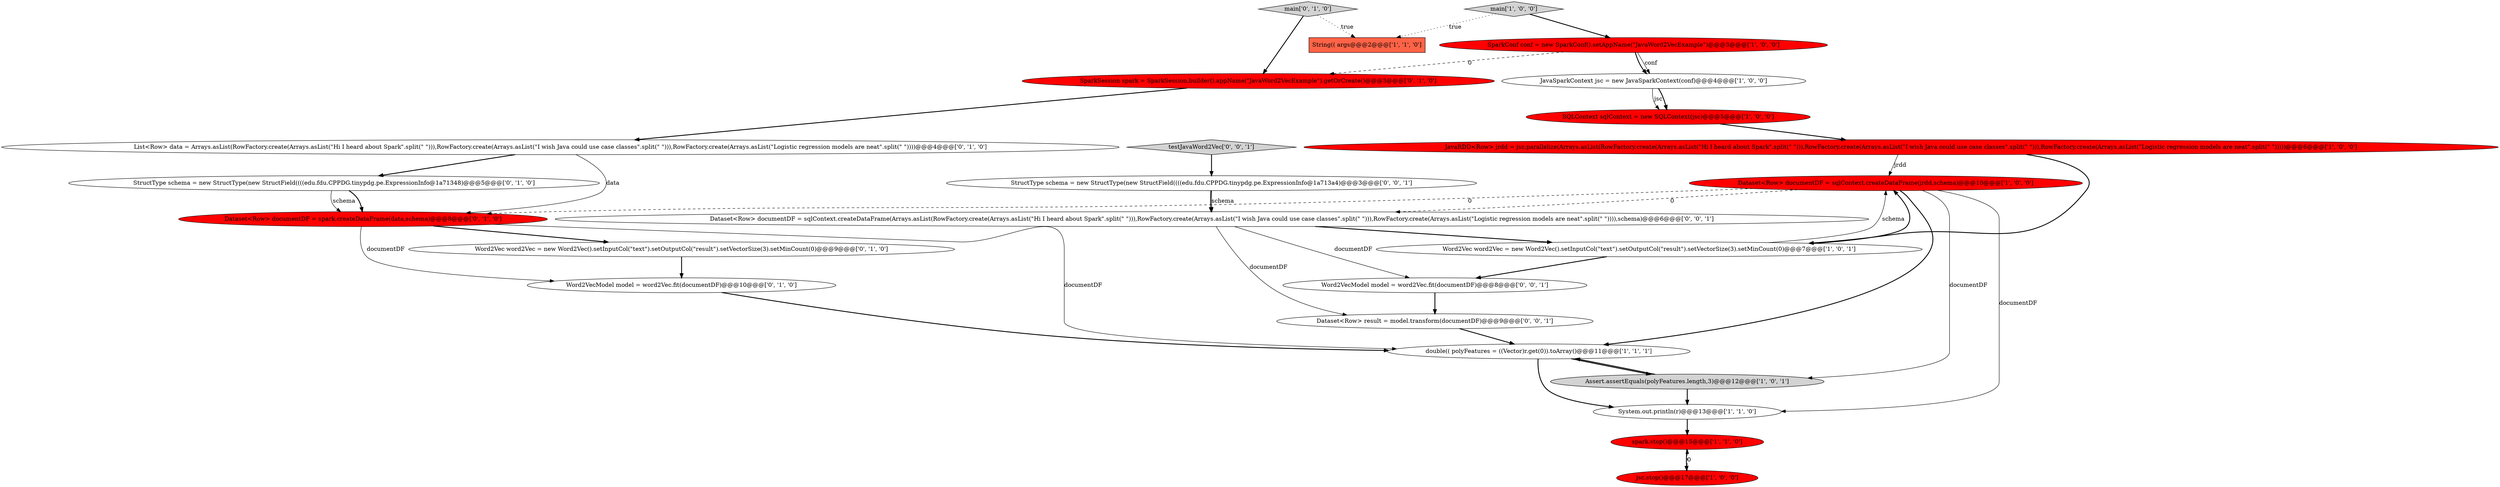 digraph {
15 [style = filled, label = "SparkSession spark = SparkSession.builder().appName(\"JavaWord2VecExample\").getOrCreate()@@@3@@@['0', '1', '0']", fillcolor = red, shape = ellipse image = "AAA1AAABBB2BBB"];
16 [style = filled, label = "StructType schema = new StructType(new StructField((((edu.fdu.CPPDG.tinypdg.pe.ExpressionInfo@1a71348)@@@5@@@['0', '1', '0']", fillcolor = white, shape = ellipse image = "AAA0AAABBB2BBB"];
1 [style = filled, label = "Dataset<Row> documentDF = sqlContext.createDataFrame(jrdd,schema)@@@10@@@['1', '0', '0']", fillcolor = red, shape = ellipse image = "AAA1AAABBB1BBB"];
6 [style = filled, label = "Assert.assertEquals(polyFeatures.length,3)@@@12@@@['1', '0', '1']", fillcolor = lightgray, shape = ellipse image = "AAA0AAABBB1BBB"];
20 [style = filled, label = "Dataset<Row> result = model.transform(documentDF)@@@9@@@['0', '0', '1']", fillcolor = white, shape = ellipse image = "AAA0AAABBB3BBB"];
4 [style = filled, label = "main['1', '0', '0']", fillcolor = lightgray, shape = diamond image = "AAA0AAABBB1BBB"];
2 [style = filled, label = "SQLContext sqlContext = new SQLContext(jsc)@@@5@@@['1', '0', '0']", fillcolor = red, shape = ellipse image = "AAA1AAABBB1BBB"];
23 [style = filled, label = "testJavaWord2Vec['0', '0', '1']", fillcolor = lightgray, shape = diamond image = "AAA0AAABBB3BBB"];
12 [style = filled, label = "jsc.stop()@@@17@@@['1', '0', '0']", fillcolor = red, shape = ellipse image = "AAA1AAABBB1BBB"];
14 [style = filled, label = "Word2Vec word2Vec = new Word2Vec().setInputCol(\"text\").setOutputCol(\"result\").setVectorSize(3).setMinCount(0)@@@9@@@['0', '1', '0']", fillcolor = white, shape = ellipse image = "AAA0AAABBB2BBB"];
21 [style = filled, label = "StructType schema = new StructType(new StructField((((edu.fdu.CPPDG.tinypdg.pe.ExpressionInfo@1a713a4)@@@3@@@['0', '0', '1']", fillcolor = white, shape = ellipse image = "AAA0AAABBB3BBB"];
9 [style = filled, label = "JavaRDD<Row> jrdd = jsc.parallelize(Arrays.asList(RowFactory.create(Arrays.asList(\"Hi I heard about Spark\".split(\" \"))),RowFactory.create(Arrays.asList(\"I wish Java could use case classes\".split(\" \"))),RowFactory.create(Arrays.asList(\"Logistic regression models are neat\".split(\" \")))))@@@6@@@['1', '0', '0']", fillcolor = red, shape = ellipse image = "AAA1AAABBB1BBB"];
10 [style = filled, label = "spark.stop()@@@15@@@['1', '1', '0']", fillcolor = red, shape = ellipse image = "AAA1AAABBB1BBB"];
8 [style = filled, label = "SparkConf conf = new SparkConf().setAppName(\"JavaWord2VecExample\")@@@3@@@['1', '0', '0']", fillcolor = red, shape = ellipse image = "AAA1AAABBB1BBB"];
19 [style = filled, label = "List<Row> data = Arrays.asList(RowFactory.create(Arrays.asList(\"Hi I heard about Spark\".split(\" \"))),RowFactory.create(Arrays.asList(\"I wish Java could use case classes\".split(\" \"))),RowFactory.create(Arrays.asList(\"Logistic regression models are neat\".split(\" \"))))@@@4@@@['0', '1', '0']", fillcolor = white, shape = ellipse image = "AAA0AAABBB2BBB"];
18 [style = filled, label = "Word2VecModel model = word2Vec.fit(documentDF)@@@10@@@['0', '1', '0']", fillcolor = white, shape = ellipse image = "AAA0AAABBB2BBB"];
3 [style = filled, label = "String(( args@@@2@@@['1', '1', '0']", fillcolor = tomato, shape = box image = "AAA0AAABBB1BBB"];
7 [style = filled, label = "JavaSparkContext jsc = new JavaSparkContext(conf)@@@4@@@['1', '0', '0']", fillcolor = white, shape = ellipse image = "AAA0AAABBB1BBB"];
5 [style = filled, label = "System.out.println(r)@@@13@@@['1', '1', '0']", fillcolor = white, shape = ellipse image = "AAA0AAABBB1BBB"];
0 [style = filled, label = "Word2Vec word2Vec = new Word2Vec().setInputCol(\"text\").setOutputCol(\"result\").setVectorSize(3).setMinCount(0)@@@7@@@['1', '0', '1']", fillcolor = white, shape = ellipse image = "AAA0AAABBB1BBB"];
17 [style = filled, label = "main['0', '1', '0']", fillcolor = lightgray, shape = diamond image = "AAA0AAABBB2BBB"];
11 [style = filled, label = "double(( polyFeatures = ((Vector)r.get(0)).toArray()@@@11@@@['1', '1', '1']", fillcolor = white, shape = ellipse image = "AAA0AAABBB1BBB"];
13 [style = filled, label = "Dataset<Row> documentDF = spark.createDataFrame(data,schema)@@@8@@@['0', '1', '0']", fillcolor = red, shape = ellipse image = "AAA1AAABBB2BBB"];
24 [style = filled, label = "Word2VecModel model = word2Vec.fit(documentDF)@@@8@@@['0', '0', '1']", fillcolor = white, shape = ellipse image = "AAA0AAABBB3BBB"];
22 [style = filled, label = "Dataset<Row> documentDF = sqlContext.createDataFrame(Arrays.asList(RowFactory.create(Arrays.asList(\"Hi I heard about Spark\".split(\" \"))),RowFactory.create(Arrays.asList(\"I wish Java could use case classes\".split(\" \"))),RowFactory.create(Arrays.asList(\"Logistic regression models are neat\".split(\" \")))),schema)@@@6@@@['0', '0', '1']", fillcolor = white, shape = ellipse image = "AAA0AAABBB3BBB"];
12->10 [style = dashed, label="0"];
5->10 [style = bold, label=""];
16->13 [style = bold, label=""];
9->0 [style = bold, label=""];
8->7 [style = solid, label="conf"];
9->1 [style = solid, label="jrdd"];
13->11 [style = solid, label="documentDF"];
11->6 [style = bold, label=""];
18->11 [style = bold, label=""];
8->15 [style = dashed, label="0"];
19->13 [style = solid, label="data"];
21->22 [style = solid, label="schema"];
16->13 [style = solid, label="schema"];
22->20 [style = solid, label="documentDF"];
2->9 [style = bold, label=""];
15->19 [style = bold, label=""];
7->2 [style = solid, label="jsc"];
17->3 [style = dotted, label="true"];
8->7 [style = bold, label=""];
1->11 [style = bold, label=""];
19->16 [style = bold, label=""];
1->22 [style = dashed, label="0"];
0->1 [style = solid, label="schema"];
24->20 [style = bold, label=""];
1->13 [style = dashed, label="0"];
6->5 [style = bold, label=""];
13->18 [style = solid, label="documentDF"];
11->5 [style = bold, label=""];
22->24 [style = solid, label="documentDF"];
4->3 [style = dotted, label="true"];
22->0 [style = bold, label=""];
23->21 [style = bold, label=""];
21->22 [style = bold, label=""];
10->12 [style = bold, label=""];
7->2 [style = bold, label=""];
0->1 [style = bold, label=""];
0->24 [style = bold, label=""];
6->11 [style = bold, label=""];
17->15 [style = bold, label=""];
4->8 [style = bold, label=""];
1->6 [style = solid, label="documentDF"];
14->18 [style = bold, label=""];
1->5 [style = solid, label="documentDF"];
13->14 [style = bold, label=""];
20->11 [style = bold, label=""];
}
